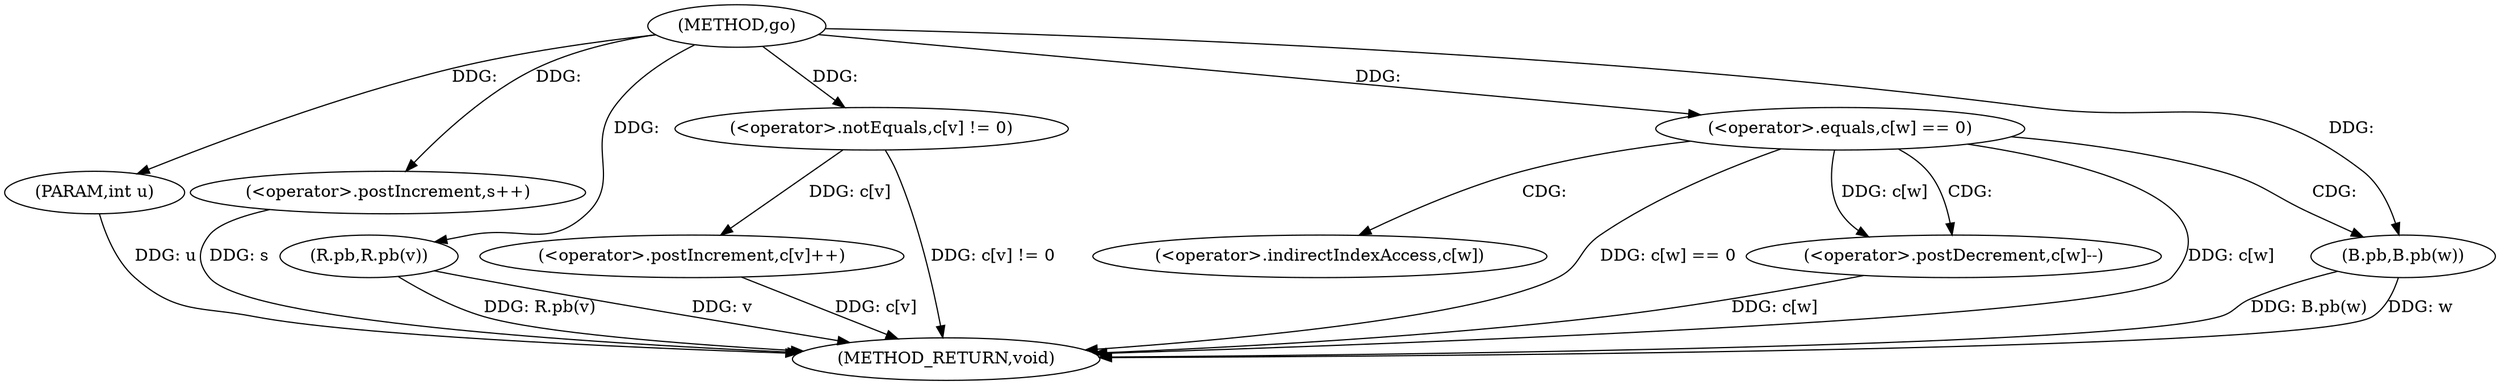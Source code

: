 digraph "go" {  
"1000101" [label = "(METHOD,go)" ]
"1000137" [label = "(METHOD_RETURN,void)" ]
"1000102" [label = "(PARAM,int u)" ]
"1000135" [label = "(<operator>.postIncrement,s++)" ]
"1000114" [label = "(R.pb,R.pb(v))" ]
"1000116" [label = "(<operator>.postIncrement,c[v]++)" ]
"1000107" [label = "(<operator>.notEquals,c[v] != 0)" ]
"1000123" [label = "(<operator>.equals,c[w] == 0)" ]
"1000129" [label = "(<operator>.postDecrement,c[w]--)" ]
"1000133" [label = "(B.pb,B.pb(w))" ]
"1000130" [label = "(<operator>.indirectIndexAccess,c[w])" ]
  "1000102" -> "1000137"  [ label = "DDG: u"] 
  "1000107" -> "1000137"  [ label = "DDG: c[v] != 0"] 
  "1000114" -> "1000137"  [ label = "DDG: v"] 
  "1000114" -> "1000137"  [ label = "DDG: R.pb(v)"] 
  "1000116" -> "1000137"  [ label = "DDG: c[v]"] 
  "1000123" -> "1000137"  [ label = "DDG: c[w]"] 
  "1000123" -> "1000137"  [ label = "DDG: c[w] == 0"] 
  "1000129" -> "1000137"  [ label = "DDG: c[w]"] 
  "1000133" -> "1000137"  [ label = "DDG: w"] 
  "1000133" -> "1000137"  [ label = "DDG: B.pb(w)"] 
  "1000135" -> "1000137"  [ label = "DDG: s"] 
  "1000101" -> "1000102"  [ label = "DDG: "] 
  "1000101" -> "1000135"  [ label = "DDG: "] 
  "1000101" -> "1000114"  [ label = "DDG: "] 
  "1000107" -> "1000116"  [ label = "DDG: c[v]"] 
  "1000101" -> "1000107"  [ label = "DDG: "] 
  "1000101" -> "1000123"  [ label = "DDG: "] 
  "1000123" -> "1000129"  [ label = "DDG: c[w]"] 
  "1000101" -> "1000133"  [ label = "DDG: "] 
  "1000123" -> "1000133"  [ label = "CDG: "] 
  "1000123" -> "1000129"  [ label = "CDG: "] 
  "1000123" -> "1000130"  [ label = "CDG: "] 
}
